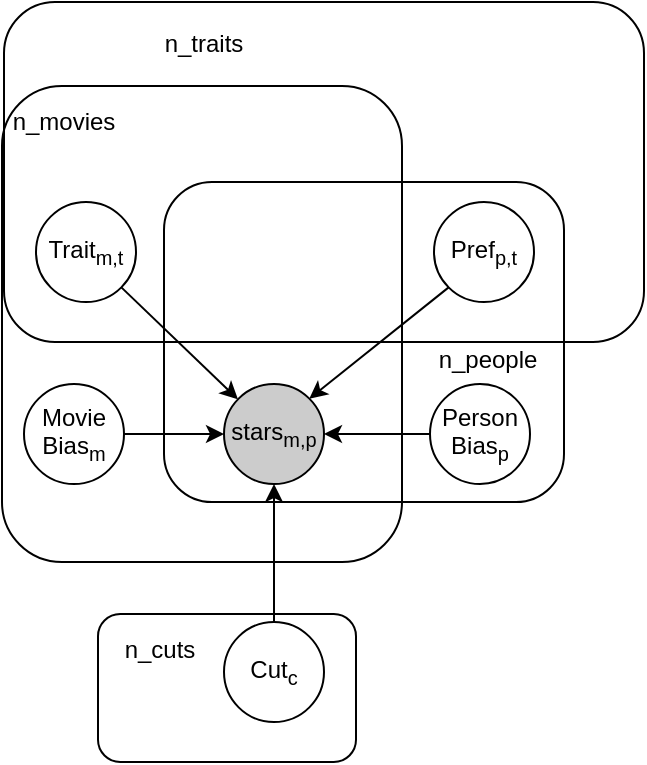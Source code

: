 <mxfile version="10.6.7" type="device"><diagram id="HjzVzeUPs3mtkUkD1XRD" name="Page-1"><mxGraphModel dx="1394" dy="747" grid="1" gridSize="10" guides="1" tooltips="1" connect="1" arrows="1" fold="1" page="1" pageScale="1" pageWidth="827" pageHeight="1169" math="0" shadow="0"><root><mxCell id="0"/><mxCell id="1" parent="0"/><mxCell id="o4cnNPT_ykwrS3LLucLi-6" value="" style="rounded=1;whiteSpace=wrap;html=1;fillColor=none;" parent="1" vertex="1"><mxGeometry x="247" y="346" width="129" height="74" as="geometry"/></mxCell><mxCell id="EPEKqE-Pirdnj5t0IP7e-1" value="" style="rounded=1;whiteSpace=wrap;html=1;fillColor=none;" parent="1" vertex="1"><mxGeometry x="200" y="40" width="320" height="170" as="geometry"/></mxCell><mxCell id="EPEKqE-Pirdnj5t0IP7e-15" value="" style="rounded=1;whiteSpace=wrap;html=1;fillColor=none;" parent="1" vertex="1"><mxGeometry x="199" y="82" width="200" height="238" as="geometry"/></mxCell><mxCell id="EPEKqE-Pirdnj5t0IP7e-14" value="" style="rounded=1;whiteSpace=wrap;html=1;fillColor=none;" parent="1" vertex="1"><mxGeometry x="280" y="130" width="200" height="160" as="geometry"/></mxCell><mxCell id="EPEKqE-Pirdnj5t0IP7e-4" value="n_traits" style="text;html=1;strokeColor=none;fillColor=none;align=center;verticalAlign=middle;whiteSpace=wrap;rounded=0;" parent="1" vertex="1"><mxGeometry x="280" y="51" width="40" height="20" as="geometry"/></mxCell><mxCell id="EPEKqE-Pirdnj5t0IP7e-5" value="stars&lt;sub&gt;m,p&lt;/sub&gt;" style="ellipse;whiteSpace=wrap;html=1;aspect=fixed;fillColor=#CCCCCC;" parent="1" vertex="1"><mxGeometry x="310" y="231" width="50" height="50" as="geometry"/></mxCell><mxCell id="EPEKqE-Pirdnj5t0IP7e-10" style="rounded=0;orthogonalLoop=1;jettySize=auto;html=1;exitX=1;exitY=1;exitDx=0;exitDy=0;" parent="1" source="EPEKqE-Pirdnj5t0IP7e-9" target="EPEKqE-Pirdnj5t0IP7e-5" edge="1"><mxGeometry relative="1" as="geometry"/></mxCell><mxCell id="EPEKqE-Pirdnj5t0IP7e-9" value="&lt;div&gt;Trait&lt;sub&gt;m,t&lt;/sub&gt;&lt;/div&gt;" style="ellipse;whiteSpace=wrap;html=1;aspect=fixed;" parent="1" vertex="1"><mxGeometry x="216" y="140" width="50" height="50" as="geometry"/></mxCell><mxCell id="EPEKqE-Pirdnj5t0IP7e-12" style="rounded=0;orthogonalLoop=1;jettySize=auto;html=1;exitX=0;exitY=1;exitDx=0;exitDy=0;entryX=1;entryY=0;entryDx=0;entryDy=0;" parent="1" source="EPEKqE-Pirdnj5t0IP7e-11" target="EPEKqE-Pirdnj5t0IP7e-5" edge="1"><mxGeometry relative="1" as="geometry"/></mxCell><mxCell id="EPEKqE-Pirdnj5t0IP7e-11" value="Pref&lt;sub&gt;p,t&lt;/sub&gt;" style="ellipse;whiteSpace=wrap;html=1;aspect=fixed;" parent="1" vertex="1"><mxGeometry x="415" y="140" width="50" height="50" as="geometry"/></mxCell><mxCell id="EPEKqE-Pirdnj5t0IP7e-16" value="n_movies" style="text;html=1;strokeColor=none;fillColor=none;align=center;verticalAlign=middle;whiteSpace=wrap;rounded=0;" parent="1" vertex="1"><mxGeometry x="210" y="90" width="40" height="20" as="geometry"/></mxCell><mxCell id="EPEKqE-Pirdnj5t0IP7e-19" value="&lt;div&gt;n_people&lt;/div&gt;" style="text;html=1;strokeColor=none;fillColor=none;align=center;verticalAlign=middle;whiteSpace=wrap;rounded=0;" parent="1" vertex="1"><mxGeometry x="422" y="209" width="40" height="20" as="geometry"/></mxCell><mxCell id="o4cnNPT_ykwrS3LLucLi-4" style="edgeStyle=orthogonalEdgeStyle;rounded=0;orthogonalLoop=1;jettySize=auto;html=1;exitX=0.5;exitY=0;exitDx=0;exitDy=0;entryX=0.5;entryY=1;entryDx=0;entryDy=0;" parent="1" source="o4cnNPT_ykwrS3LLucLi-2" target="EPEKqE-Pirdnj5t0IP7e-5" edge="1"><mxGeometry relative="1" as="geometry"/></mxCell><mxCell id="o4cnNPT_ykwrS3LLucLi-2" value="Cut&lt;sub&gt;c&lt;/sub&gt;" style="ellipse;whiteSpace=wrap;html=1;aspect=fixed;" parent="1" vertex="1"><mxGeometry x="310" y="350" width="50" height="50" as="geometry"/></mxCell><mxCell id="o4cnNPT_ykwrS3LLucLi-7" value="n_cuts" style="text;html=1;strokeColor=none;fillColor=none;align=center;verticalAlign=middle;whiteSpace=wrap;rounded=0;" parent="1" vertex="1"><mxGeometry x="258" y="354" width="40" height="20" as="geometry"/></mxCell><mxCell id="o4cnNPT_ykwrS3LLucLi-9" style="edgeStyle=orthogonalEdgeStyle;rounded=0;orthogonalLoop=1;jettySize=auto;html=1;exitX=0;exitY=0.5;exitDx=0;exitDy=0;" parent="1" source="o4cnNPT_ykwrS3LLucLi-8" target="EPEKqE-Pirdnj5t0IP7e-5" edge="1"><mxGeometry relative="1" as="geometry"/></mxCell><mxCell id="o4cnNPT_ykwrS3LLucLi-8" value="&lt;div&gt;Person &lt;br&gt;&lt;/div&gt;&lt;div&gt;Bias&lt;sub&gt;p&lt;/sub&gt;&lt;/div&gt;" style="ellipse;whiteSpace=wrap;html=1;aspect=fixed;" parent="1" vertex="1"><mxGeometry x="413" y="231" width="50" height="50" as="geometry"/></mxCell><mxCell id="o4cnNPT_ykwrS3LLucLi-11" style="edgeStyle=orthogonalEdgeStyle;rounded=0;orthogonalLoop=1;jettySize=auto;html=1;exitX=1;exitY=0.5;exitDx=0;exitDy=0;" parent="1" source="o4cnNPT_ykwrS3LLucLi-10" target="EPEKqE-Pirdnj5t0IP7e-5" edge="1"><mxGeometry relative="1" as="geometry"/></mxCell><mxCell id="o4cnNPT_ykwrS3LLucLi-10" value="&lt;div&gt;Movie&lt;/div&gt;&lt;div&gt;Bias&lt;sub&gt;m&lt;/sub&gt;&lt;/div&gt;" style="ellipse;whiteSpace=wrap;html=1;aspect=fixed;" parent="1" vertex="1"><mxGeometry x="210" y="231" width="50" height="50" as="geometry"/></mxCell></root></mxGraphModel></diagram></mxfile>
